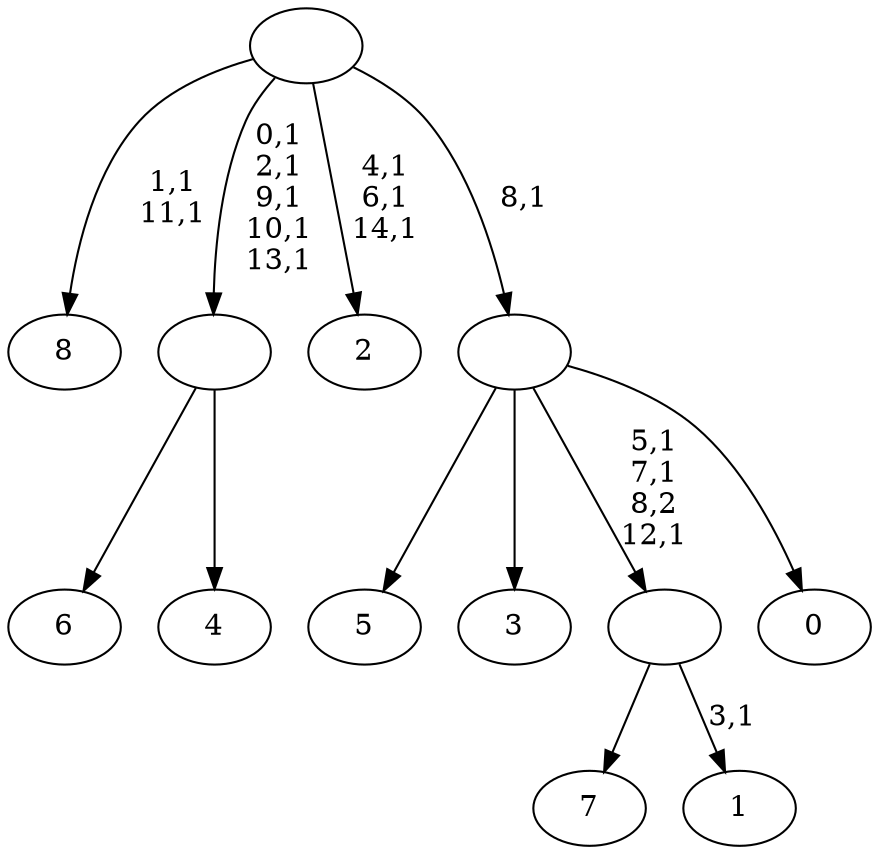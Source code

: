 digraph T {
	24 [label="8"]
	21 [label="7"]
	20 [label="6"]
	19 [label="5"]
	18 [label="4"]
	17 [label=""]
	12 [label="3"]
	11 [label="2"]
	7 [label="1"]
	5 [label=""]
	2 [label="0"]
	1 [label=""]
	0 [label=""]
	17 -> 20 [label=""]
	17 -> 18 [label=""]
	5 -> 7 [label="3,1"]
	5 -> 21 [label=""]
	1 -> 5 [label="5,1\n7,1\n8,2\n12,1"]
	1 -> 19 [label=""]
	1 -> 12 [label=""]
	1 -> 2 [label=""]
	0 -> 11 [label="4,1\n6,1\n14,1"]
	0 -> 17 [label="0,1\n2,1\n9,1\n10,1\n13,1"]
	0 -> 24 [label="1,1\n11,1"]
	0 -> 1 [label="8,1"]
}
